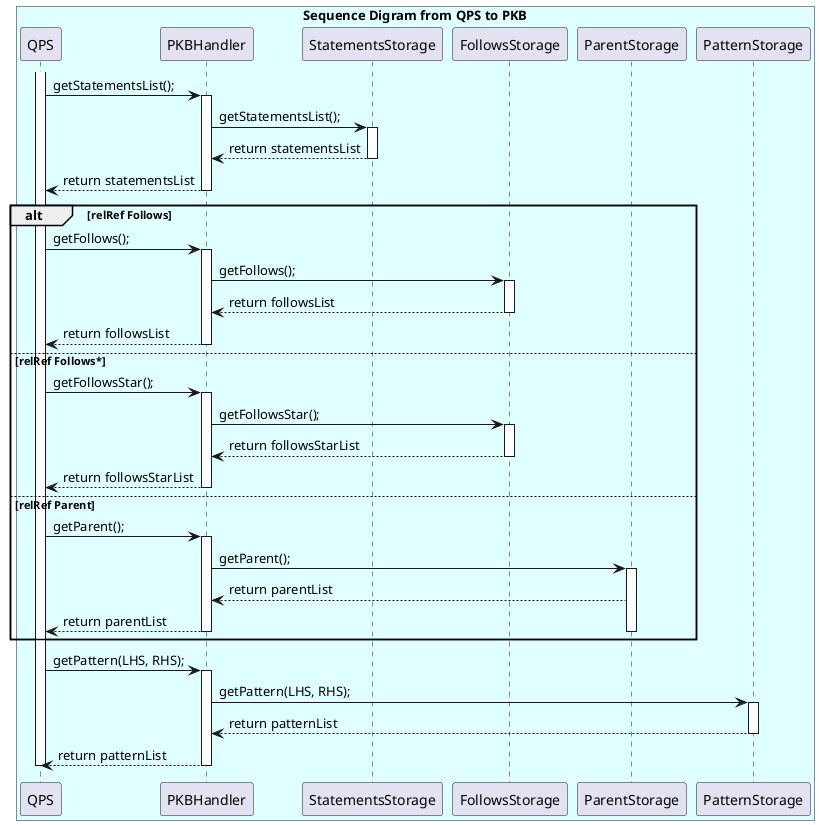 @startuml

box "Sequence Digram from QPS to PKB" #LightCyan
activate QPS

QPS -> PKBHandler: getStatementsList();

activate PKBHandler

PKBHandler -> StatementsStorage: getStatementsList();
activate StatementsStorage

StatementsStorage --> PKBHandler: return statementsList
deactivate StatementsStorage

PKBHandler --> QPS: return statementsList
deactivate PKBHandler

alt relRef Follows
  QPS -> PKBHandler: getFollows();
  activate PKBHandler
  PKBHandler -> FollowsStorage: getFollows();
  activate FollowsStorage
  FollowsStorage --> PKBHandler: return followsList
  deactivate FollowsStorage
  PKBHandler --> QPS: return followsList
  deactivate PKBHandler

else relRef Follows*
  QPS -> PKBHandler: getFollowsStar();
  activate PKBHandler
  PKBHandler -> FollowsStorage: getFollowsStar();
  activate FollowsStorage
  FollowsStorage --> PKBHandler: return followsStarList
  deactivate FollowsStorage
  PKBHandler --> QPS: return followsStarList
  deactivate PKBHandler

else relRef Parent
  QPS -> PKBHandler: getParent();
  activate PKBHandler
  PKBHandler -> ParentStorage: getParent();
  activate ParentStorage
  ParentStorage --> PKBHandler: return parentList
  PKBHandler --> QPS: return parentList
  deactivate ParentStorage

  deactivate PKBHandler
  end

QPS -> PKBHandler: getPattern(LHS, RHS);
activate PKBHandler
PKBHandler -> PatternStorage: getPattern(LHS, RHS);
activate PatternStorage
PatternStorage --> PKBHandler: return patternList
deactivate PatternStorage
PKBHandler --> QPS: return patternList
deactivate PKBHandler


deactivate QPS
end box

@enduml